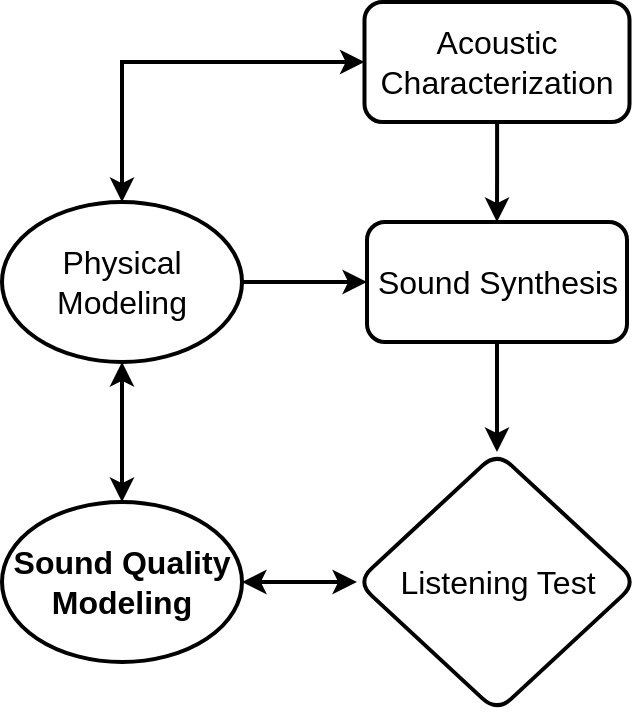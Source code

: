 <mxfile version="24.0.5" type="github">
  <diagram name="Page-1" id="O7lrSdsMmmD433fcDyEp">
    <mxGraphModel dx="951" dy="501" grid="1" gridSize="10" guides="1" tooltips="1" connect="1" arrows="1" fold="1" page="1" pageScale="1" pageWidth="850" pageHeight="1100" math="0" shadow="0">
      <root>
        <mxCell id="0" />
        <mxCell id="1" parent="0" />
        <mxCell id="BZzfBl-QzZFnFe_VPo3d-36" value="" style="edgeStyle=orthogonalEdgeStyle;rounded=0;orthogonalLoop=1;jettySize=auto;html=1;strokeWidth=2;" edge="1" parent="1" source="BZzfBl-QzZFnFe_VPo3d-3" target="BZzfBl-QzZFnFe_VPo3d-13">
          <mxGeometry relative="1" as="geometry" />
        </mxCell>
        <mxCell id="BZzfBl-QzZFnFe_VPo3d-3" value="Sound Synthesis" style="rounded=1;whiteSpace=wrap;html=1;strokeWidth=2;fontSize=16;" vertex="1" parent="1">
          <mxGeometry x="352.5" y="200" width="130" height="60" as="geometry" />
        </mxCell>
        <mxCell id="BZzfBl-QzZFnFe_VPo3d-28" value="" style="edgeStyle=orthogonalEdgeStyle;rounded=0;orthogonalLoop=1;jettySize=auto;html=1;strokeWidth=2;startArrow=classic;startFill=1;" edge="1" parent="1" source="BZzfBl-QzZFnFe_VPo3d-5" target="BZzfBl-QzZFnFe_VPo3d-6">
          <mxGeometry relative="1" as="geometry">
            <Array as="points">
              <mxPoint x="230" y="340" />
              <mxPoint x="230" y="340" />
            </Array>
          </mxGeometry>
        </mxCell>
        <mxCell id="BZzfBl-QzZFnFe_VPo3d-5" value="Sound Quality Modeling" style="ellipse;whiteSpace=wrap;html=1;strokeWidth=2;fontSize=16;fontStyle=1" vertex="1" parent="1">
          <mxGeometry x="170" y="340" width="120" height="80" as="geometry" />
        </mxCell>
        <mxCell id="BZzfBl-QzZFnFe_VPo3d-23" value="" style="edgeStyle=orthogonalEdgeStyle;rounded=0;orthogonalLoop=1;jettySize=auto;html=1;strokeWidth=2;startArrow=classic;startFill=1;entryX=0;entryY=0.5;entryDx=0;entryDy=0;" edge="1" parent="1" source="BZzfBl-QzZFnFe_VPo3d-6" target="BZzfBl-QzZFnFe_VPo3d-4">
          <mxGeometry relative="1" as="geometry">
            <mxPoint x="380" y="260" as="targetPoint" />
            <Array as="points">
              <mxPoint x="230" y="120" />
            </Array>
          </mxGeometry>
        </mxCell>
        <mxCell id="BZzfBl-QzZFnFe_VPo3d-34" value="" style="edgeStyle=orthogonalEdgeStyle;rounded=0;orthogonalLoop=1;jettySize=auto;html=1;strokeWidth=2;" edge="1" parent="1" source="BZzfBl-QzZFnFe_VPo3d-6" target="BZzfBl-QzZFnFe_VPo3d-3">
          <mxGeometry relative="1" as="geometry" />
        </mxCell>
        <mxCell id="BZzfBl-QzZFnFe_VPo3d-6" value="Physical Modeling" style="ellipse;whiteSpace=wrap;html=1;strokeWidth=2;fontSize=16;fontStyle=0" vertex="1" parent="1">
          <mxGeometry x="170" y="190" width="120" height="80" as="geometry" />
        </mxCell>
        <mxCell id="BZzfBl-QzZFnFe_VPo3d-27" value="" style="edgeStyle=orthogonalEdgeStyle;rounded=0;orthogonalLoop=1;jettySize=auto;html=1;strokeWidth=2;endArrow=classic;endFill=1;startArrow=classic;startFill=1;" edge="1" parent="1" source="BZzfBl-QzZFnFe_VPo3d-13" target="BZzfBl-QzZFnFe_VPo3d-5">
          <mxGeometry relative="1" as="geometry" />
        </mxCell>
        <mxCell id="BZzfBl-QzZFnFe_VPo3d-13" value="Listening Test" style="rhombus;whiteSpace=wrap;html=1;rounded=1;strokeWidth=2;fontSize=16;" vertex="1" parent="1">
          <mxGeometry x="347.5" y="315" width="140" height="130" as="geometry" />
        </mxCell>
        <mxCell id="BZzfBl-QzZFnFe_VPo3d-37" value="" style="edgeStyle=orthogonalEdgeStyle;rounded=0;orthogonalLoop=1;jettySize=auto;html=1;strokeWidth=2;" edge="1" parent="1" source="BZzfBl-QzZFnFe_VPo3d-4" target="BZzfBl-QzZFnFe_VPo3d-3">
          <mxGeometry relative="1" as="geometry" />
        </mxCell>
        <mxCell id="BZzfBl-QzZFnFe_VPo3d-4" value="Acoustic Characterization" style="rounded=1;whiteSpace=wrap;html=1;strokeWidth=2;fontSize=16;" vertex="1" parent="1">
          <mxGeometry x="351.25" y="90" width="132.5" height="60" as="geometry" />
        </mxCell>
      </root>
    </mxGraphModel>
  </diagram>
</mxfile>
